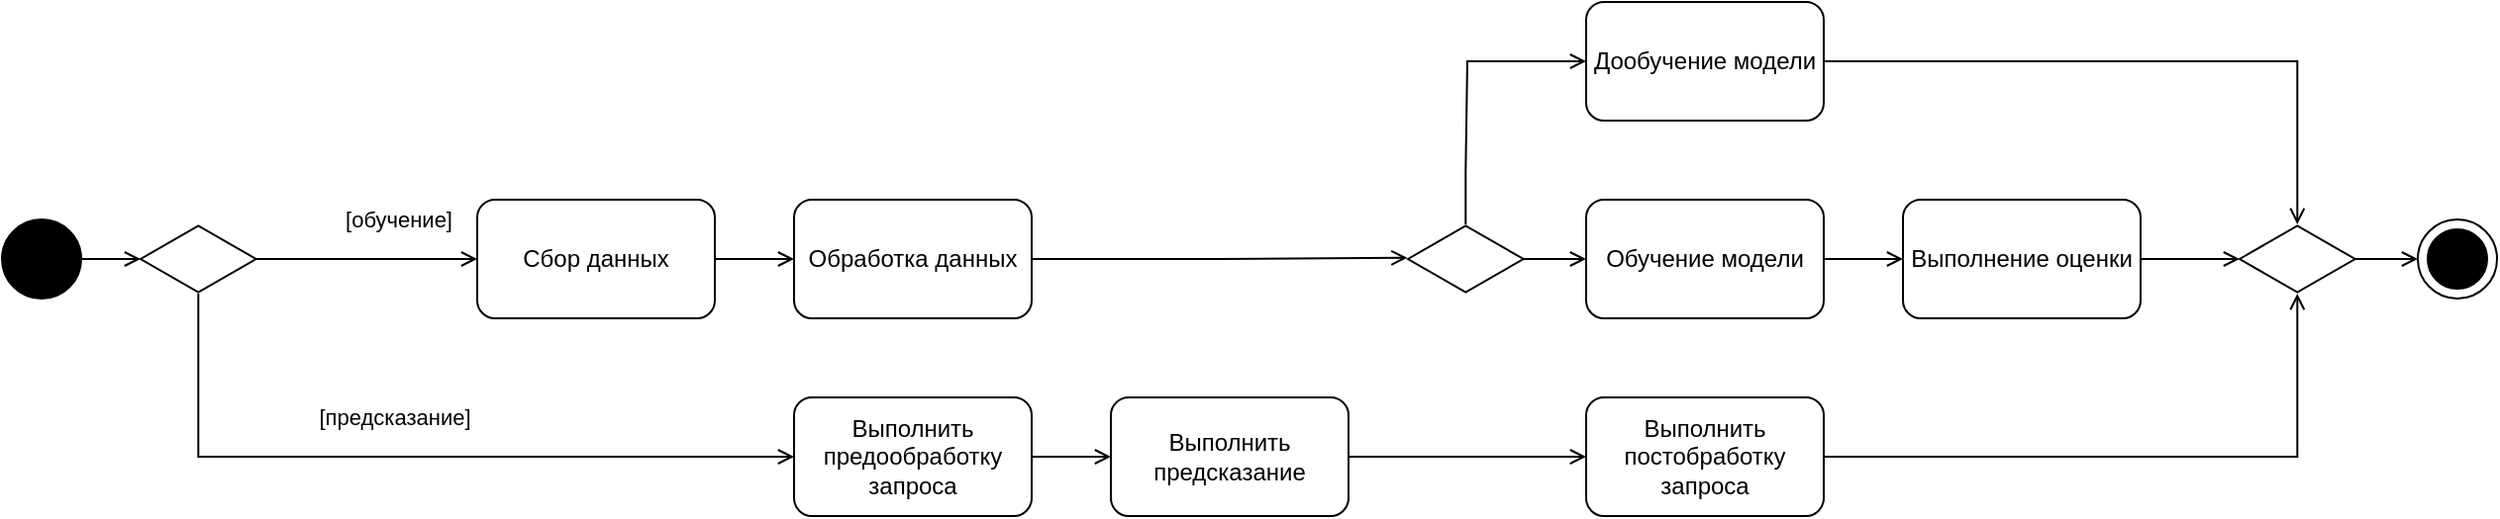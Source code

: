 <mxfile version="21.2.3" type="github">
  <diagram name="Страница 1" id="fT2f-Gk4B_cyXBCYnjZ8">
    <mxGraphModel dx="652" dy="312" grid="1" gridSize="10" guides="1" tooltips="1" connect="1" arrows="1" fold="1" page="1" pageScale="1" pageWidth="2339" pageHeight="3300" math="0" shadow="0">
      <root>
        <mxCell id="0" />
        <mxCell id="1" parent="0" />
        <mxCell id="vNnH7ljwsfQisGGl4Ev6-24" value="" style="edgeStyle=orthogonalEdgeStyle;rounded=0;orthogonalLoop=1;jettySize=auto;html=1;endArrow=open;endFill=0;" edge="1" parent="1" source="vNnH7ljwsfQisGGl4Ev6-3" target="vNnH7ljwsfQisGGl4Ev6-8">
          <mxGeometry relative="1" as="geometry" />
        </mxCell>
        <mxCell id="vNnH7ljwsfQisGGl4Ev6-27" value="[предсказание]" style="edgeStyle=orthogonalEdgeStyle;rounded=0;orthogonalLoop=1;jettySize=auto;html=1;entryX=0;entryY=0.5;entryDx=0;entryDy=0;endArrow=open;endFill=0;" edge="1" parent="1" source="vNnH7ljwsfQisGGl4Ev6-20" target="vNnH7ljwsfQisGGl4Ev6-5">
          <mxGeometry x="-0.053" y="20" relative="1" as="geometry">
            <mxPoint x="110" y="330" as="sourcePoint" />
            <Array as="points">
              <mxPoint x="109" y="410" />
            </Array>
            <mxPoint as="offset" />
          </mxGeometry>
        </mxCell>
        <mxCell id="vNnH7ljwsfQisGGl4Ev6-3" value="Сбор данных" style="rounded=1;whiteSpace=wrap;html=1;" vertex="1" parent="1">
          <mxGeometry x="250" y="280" width="120" height="60" as="geometry" />
        </mxCell>
        <mxCell id="vNnH7ljwsfQisGGl4Ev6-30" style="edgeStyle=orthogonalEdgeStyle;rounded=0;orthogonalLoop=1;jettySize=auto;html=1;exitX=1;exitY=0.5;exitDx=0;exitDy=0;entryX=0;entryY=0.5;entryDx=0;entryDy=0;endArrow=open;endFill=0;" edge="1" parent="1" source="vNnH7ljwsfQisGGl4Ev6-5" target="vNnH7ljwsfQisGGl4Ev6-6">
          <mxGeometry relative="1" as="geometry" />
        </mxCell>
        <mxCell id="vNnH7ljwsfQisGGl4Ev6-5" value="Выполнить предообработку запроса" style="rounded=1;whiteSpace=wrap;html=1;" vertex="1" parent="1">
          <mxGeometry x="410" y="380" width="120" height="60" as="geometry" />
        </mxCell>
        <mxCell id="vNnH7ljwsfQisGGl4Ev6-33" style="edgeStyle=orthogonalEdgeStyle;rounded=0;orthogonalLoop=1;jettySize=auto;html=1;exitX=1;exitY=0.5;exitDx=0;exitDy=0;entryX=0;entryY=0.5;entryDx=0;entryDy=0;endArrow=open;endFill=0;" edge="1" parent="1" source="vNnH7ljwsfQisGGl4Ev6-6" target="vNnH7ljwsfQisGGl4Ev6-11">
          <mxGeometry relative="1" as="geometry" />
        </mxCell>
        <mxCell id="vNnH7ljwsfQisGGl4Ev6-6" value="Выполнить предсказание" style="rounded=1;whiteSpace=wrap;html=1;" vertex="1" parent="1">
          <mxGeometry x="570" y="380" width="120" height="60" as="geometry" />
        </mxCell>
        <mxCell id="vNnH7ljwsfQisGGl4Ev6-25" value="" style="edgeStyle=orthogonalEdgeStyle;rounded=0;orthogonalLoop=1;jettySize=auto;html=1;endArrow=open;endFill=0;entryX=-0.005;entryY=0.482;entryDx=0;entryDy=0;entryPerimeter=0;" edge="1" parent="1" source="vNnH7ljwsfQisGGl4Ev6-8" target="vNnH7ljwsfQisGGl4Ev6-31">
          <mxGeometry relative="1" as="geometry">
            <mxPoint x="570" y="310" as="targetPoint" />
          </mxGeometry>
        </mxCell>
        <mxCell id="vNnH7ljwsfQisGGl4Ev6-8" value="Обработка данных" style="rounded=1;whiteSpace=wrap;html=1;" vertex="1" parent="1">
          <mxGeometry x="410" y="280" width="120" height="60" as="geometry" />
        </mxCell>
        <mxCell id="vNnH7ljwsfQisGGl4Ev6-39" style="edgeStyle=orthogonalEdgeStyle;rounded=0;orthogonalLoop=1;jettySize=auto;html=1;exitX=1;exitY=0.5;exitDx=0;exitDy=0;endArrow=open;endFill=0;" edge="1" parent="1" source="vNnH7ljwsfQisGGl4Ev6-10" target="vNnH7ljwsfQisGGl4Ev6-32">
          <mxGeometry relative="1" as="geometry">
            <mxPoint x="1170" y="290" as="targetPoint" />
          </mxGeometry>
        </mxCell>
        <mxCell id="vNnH7ljwsfQisGGl4Ev6-10" value="Дообучение модели" style="rounded=1;whiteSpace=wrap;html=1;" vertex="1" parent="1">
          <mxGeometry x="810" y="180" width="120" height="60" as="geometry" />
        </mxCell>
        <mxCell id="vNnH7ljwsfQisGGl4Ev6-40" style="edgeStyle=orthogonalEdgeStyle;rounded=0;orthogonalLoop=1;jettySize=auto;html=1;exitX=1;exitY=0.5;exitDx=0;exitDy=0;endArrow=open;endFill=0;" edge="1" parent="1" source="vNnH7ljwsfQisGGl4Ev6-11" target="vNnH7ljwsfQisGGl4Ev6-32">
          <mxGeometry relative="1" as="geometry">
            <mxPoint x="1170" y="330" as="targetPoint" />
          </mxGeometry>
        </mxCell>
        <mxCell id="vNnH7ljwsfQisGGl4Ev6-11" value="Выполнить постобработку запроса" style="rounded=1;whiteSpace=wrap;html=1;" vertex="1" parent="1">
          <mxGeometry x="810" y="380" width="120" height="60" as="geometry" />
        </mxCell>
        <mxCell id="vNnH7ljwsfQisGGl4Ev6-36" value="" style="edgeStyle=orthogonalEdgeStyle;rounded=0;orthogonalLoop=1;jettySize=auto;html=1;endArrow=open;endFill=0;" edge="1" parent="1" source="vNnH7ljwsfQisGGl4Ev6-12" target="vNnH7ljwsfQisGGl4Ev6-13">
          <mxGeometry relative="1" as="geometry" />
        </mxCell>
        <mxCell id="vNnH7ljwsfQisGGl4Ev6-12" value="Обучение модели" style="rounded=1;whiteSpace=wrap;html=1;" vertex="1" parent="1">
          <mxGeometry x="810" y="280" width="120" height="60" as="geometry" />
        </mxCell>
        <mxCell id="vNnH7ljwsfQisGGl4Ev6-37" value="" style="edgeStyle=orthogonalEdgeStyle;rounded=0;orthogonalLoop=1;jettySize=auto;html=1;endArrow=open;endFill=0;" edge="1" parent="1" source="vNnH7ljwsfQisGGl4Ev6-13" target="vNnH7ljwsfQisGGl4Ev6-32">
          <mxGeometry relative="1" as="geometry" />
        </mxCell>
        <mxCell id="vNnH7ljwsfQisGGl4Ev6-13" value="Выполнение оценки" style="rounded=1;whiteSpace=wrap;html=1;" vertex="1" parent="1">
          <mxGeometry x="970" y="280" width="120" height="60" as="geometry" />
        </mxCell>
        <mxCell id="vNnH7ljwsfQisGGl4Ev6-26" value="" style="edgeStyle=orthogonalEdgeStyle;rounded=0;orthogonalLoop=1;jettySize=auto;html=1;endArrow=open;endFill=0;" edge="1" parent="1" source="vNnH7ljwsfQisGGl4Ev6-14" target="vNnH7ljwsfQisGGl4Ev6-20">
          <mxGeometry relative="1" as="geometry" />
        </mxCell>
        <mxCell id="vNnH7ljwsfQisGGl4Ev6-14" value="" style="ellipse;whiteSpace=wrap;html=1;aspect=fixed;fillColor=#000000;" vertex="1" parent="1">
          <mxGeometry x="10" y="290" width="40" height="40" as="geometry" />
        </mxCell>
        <mxCell id="vNnH7ljwsfQisGGl4Ev6-18" value="" style="ellipse;whiteSpace=wrap;html=1;aspect=fixed;" vertex="1" parent="1">
          <mxGeometry x="1230" y="290" width="40" height="40" as="geometry" />
        </mxCell>
        <mxCell id="vNnH7ljwsfQisGGl4Ev6-19" value="" style="ellipse;whiteSpace=wrap;html=1;aspect=fixed;fillColor=#000000;" vertex="1" parent="1">
          <mxGeometry x="1235" y="295" width="30" height="30" as="geometry" />
        </mxCell>
        <mxCell id="vNnH7ljwsfQisGGl4Ev6-23" value="[обучение]" style="edgeStyle=orthogonalEdgeStyle;rounded=0;orthogonalLoop=1;jettySize=auto;html=1;endArrow=open;endFill=0;" edge="1" parent="1" source="vNnH7ljwsfQisGGl4Ev6-20" target="vNnH7ljwsfQisGGl4Ev6-3">
          <mxGeometry x="0.284" y="20" relative="1" as="geometry">
            <mxPoint as="offset" />
          </mxGeometry>
        </mxCell>
        <mxCell id="vNnH7ljwsfQisGGl4Ev6-20" value="" style="html=1;whiteSpace=wrap;aspect=fixed;shape=isoRectangle;" vertex="1" parent="1">
          <mxGeometry x="80" y="292.5" width="58.33" height="35" as="geometry" />
        </mxCell>
        <mxCell id="vNnH7ljwsfQisGGl4Ev6-35" value="" style="edgeStyle=orthogonalEdgeStyle;rounded=0;orthogonalLoop=1;jettySize=auto;html=1;endArrow=open;endFill=0;" edge="1" parent="1" source="vNnH7ljwsfQisGGl4Ev6-31" target="vNnH7ljwsfQisGGl4Ev6-12">
          <mxGeometry relative="1" as="geometry" />
        </mxCell>
        <mxCell id="vNnH7ljwsfQisGGl4Ev6-41" style="edgeStyle=orthogonalEdgeStyle;rounded=0;orthogonalLoop=1;jettySize=auto;html=1;entryX=0;entryY=0.5;entryDx=0;entryDy=0;endArrow=open;endFill=0;" edge="1" parent="1" source="vNnH7ljwsfQisGGl4Ev6-31" target="vNnH7ljwsfQisGGl4Ev6-10">
          <mxGeometry relative="1" as="geometry">
            <Array as="points">
              <mxPoint x="749" y="266" />
              <mxPoint x="750" y="266" />
              <mxPoint x="750" y="210" />
            </Array>
          </mxGeometry>
        </mxCell>
        <mxCell id="vNnH7ljwsfQisGGl4Ev6-31" value="" style="html=1;whiteSpace=wrap;aspect=fixed;shape=isoRectangle;" vertex="1" parent="1">
          <mxGeometry x="720" y="292.5" width="58.33" height="35" as="geometry" />
        </mxCell>
        <mxCell id="vNnH7ljwsfQisGGl4Ev6-38" value="" style="edgeStyle=orthogonalEdgeStyle;rounded=0;orthogonalLoop=1;jettySize=auto;html=1;endArrow=open;endFill=0;" edge="1" parent="1" source="vNnH7ljwsfQisGGl4Ev6-32">
          <mxGeometry relative="1" as="geometry">
            <mxPoint x="1230" y="310" as="targetPoint" />
          </mxGeometry>
        </mxCell>
        <mxCell id="vNnH7ljwsfQisGGl4Ev6-32" value="" style="html=1;whiteSpace=wrap;aspect=fixed;shape=isoRectangle;" vertex="1" parent="1">
          <mxGeometry x="1140" y="292.5" width="58.33" height="35" as="geometry" />
        </mxCell>
      </root>
    </mxGraphModel>
  </diagram>
</mxfile>
